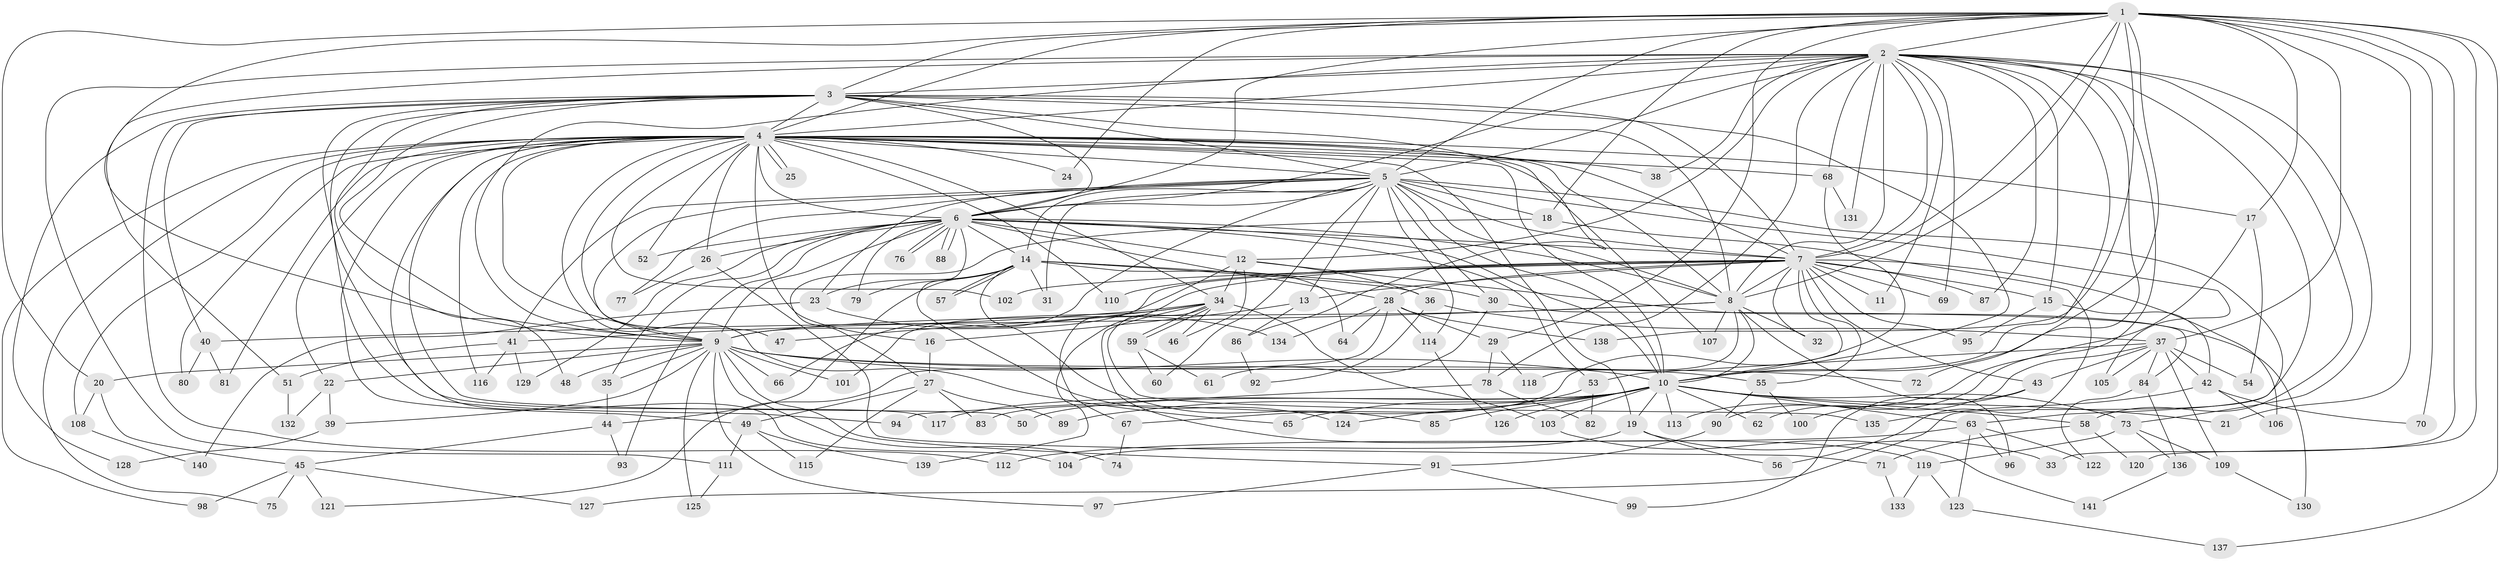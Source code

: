 // Generated by graph-tools (version 1.1) at 2025/14/03/09/25 04:14:05]
// undirected, 141 vertices, 307 edges
graph export_dot {
graph [start="1"]
  node [color=gray90,style=filled];
  1;
  2;
  3;
  4;
  5;
  6;
  7;
  8;
  9;
  10;
  11;
  12;
  13;
  14;
  15;
  16;
  17;
  18;
  19;
  20;
  21;
  22;
  23;
  24;
  25;
  26;
  27;
  28;
  29;
  30;
  31;
  32;
  33;
  34;
  35;
  36;
  37;
  38;
  39;
  40;
  41;
  42;
  43;
  44;
  45;
  46;
  47;
  48;
  49;
  50;
  51;
  52;
  53;
  54;
  55;
  56;
  57;
  58;
  59;
  60;
  61;
  62;
  63;
  64;
  65;
  66;
  67;
  68;
  69;
  70;
  71;
  72;
  73;
  74;
  75;
  76;
  77;
  78;
  79;
  80;
  81;
  82;
  83;
  84;
  85;
  86;
  87;
  88;
  89;
  90;
  91;
  92;
  93;
  94;
  95;
  96;
  97;
  98;
  99;
  100;
  101;
  102;
  103;
  104;
  105;
  106;
  107;
  108;
  109;
  110;
  111;
  112;
  113;
  114;
  115;
  116;
  117;
  118;
  119;
  120;
  121;
  122;
  123;
  124;
  125;
  126;
  127;
  128;
  129;
  130;
  131;
  132;
  133;
  134;
  135;
  136;
  137;
  138;
  139;
  140;
  141;
  1 -- 2;
  1 -- 3;
  1 -- 4;
  1 -- 5;
  1 -- 6;
  1 -- 7;
  1 -- 8;
  1 -- 9;
  1 -- 10;
  1 -- 17;
  1 -- 18;
  1 -- 20;
  1 -- 21;
  1 -- 24;
  1 -- 29;
  1 -- 33;
  1 -- 37;
  1 -- 70;
  1 -- 120;
  1 -- 137;
  1 -- 138;
  2 -- 3;
  2 -- 4;
  2 -- 5;
  2 -- 6;
  2 -- 7;
  2 -- 8;
  2 -- 9;
  2 -- 10;
  2 -- 11;
  2 -- 12;
  2 -- 15;
  2 -- 38;
  2 -- 51;
  2 -- 58;
  2 -- 68;
  2 -- 69;
  2 -- 72;
  2 -- 73;
  2 -- 78;
  2 -- 87;
  2 -- 90;
  2 -- 111;
  2 -- 127;
  2 -- 131;
  3 -- 4;
  3 -- 5;
  3 -- 6;
  3 -- 7;
  3 -- 8;
  3 -- 9;
  3 -- 10;
  3 -- 40;
  3 -- 48;
  3 -- 86;
  3 -- 94;
  3 -- 112;
  3 -- 117;
  3 -- 128;
  4 -- 5;
  4 -- 6;
  4 -- 7;
  4 -- 8;
  4 -- 9;
  4 -- 10;
  4 -- 16;
  4 -- 17;
  4 -- 19;
  4 -- 22;
  4 -- 24;
  4 -- 25;
  4 -- 25;
  4 -- 26;
  4 -- 34;
  4 -- 38;
  4 -- 47;
  4 -- 49;
  4 -- 50;
  4 -- 52;
  4 -- 65;
  4 -- 68;
  4 -- 75;
  4 -- 80;
  4 -- 81;
  4 -- 98;
  4 -- 102;
  4 -- 104;
  4 -- 107;
  4 -- 108;
  4 -- 110;
  4 -- 116;
  5 -- 6;
  5 -- 7;
  5 -- 8;
  5 -- 9;
  5 -- 10;
  5 -- 13;
  5 -- 14;
  5 -- 18;
  5 -- 23;
  5 -- 30;
  5 -- 31;
  5 -- 41;
  5 -- 60;
  5 -- 63;
  5 -- 66;
  5 -- 77;
  5 -- 105;
  5 -- 114;
  6 -- 7;
  6 -- 8;
  6 -- 9;
  6 -- 10;
  6 -- 12;
  6 -- 14;
  6 -- 26;
  6 -- 28;
  6 -- 35;
  6 -- 52;
  6 -- 53;
  6 -- 76;
  6 -- 76;
  6 -- 79;
  6 -- 88;
  6 -- 88;
  6 -- 93;
  6 -- 124;
  6 -- 129;
  7 -- 8;
  7 -- 9;
  7 -- 10;
  7 -- 11;
  7 -- 13;
  7 -- 15;
  7 -- 28;
  7 -- 32;
  7 -- 43;
  7 -- 55;
  7 -- 69;
  7 -- 87;
  7 -- 95;
  7 -- 102;
  7 -- 106;
  7 -- 110;
  7 -- 139;
  8 -- 9;
  8 -- 10;
  8 -- 32;
  8 -- 40;
  8 -- 96;
  8 -- 107;
  8 -- 118;
  9 -- 10;
  9 -- 20;
  9 -- 22;
  9 -- 35;
  9 -- 39;
  9 -- 48;
  9 -- 55;
  9 -- 66;
  9 -- 72;
  9 -- 74;
  9 -- 91;
  9 -- 97;
  9 -- 101;
  9 -- 125;
  10 -- 19;
  10 -- 21;
  10 -- 50;
  10 -- 58;
  10 -- 62;
  10 -- 63;
  10 -- 65;
  10 -- 73;
  10 -- 85;
  10 -- 89;
  10 -- 103;
  10 -- 113;
  10 -- 117;
  10 -- 124;
  10 -- 126;
  12 -- 34;
  12 -- 36;
  12 -- 46;
  12 -- 67;
  12 -- 130;
  13 -- 16;
  13 -- 86;
  14 -- 23;
  14 -- 30;
  14 -- 31;
  14 -- 36;
  14 -- 44;
  14 -- 57;
  14 -- 57;
  14 -- 64;
  14 -- 79;
  14 -- 85;
  15 -- 42;
  15 -- 95;
  16 -- 27;
  17 -- 54;
  17 -- 113;
  18 -- 27;
  18 -- 56;
  19 -- 33;
  19 -- 56;
  19 -- 104;
  20 -- 45;
  20 -- 108;
  22 -- 39;
  22 -- 132;
  23 -- 134;
  23 -- 140;
  26 -- 71;
  26 -- 77;
  27 -- 49;
  27 -- 83;
  27 -- 89;
  27 -- 115;
  28 -- 29;
  28 -- 64;
  28 -- 114;
  28 -- 121;
  28 -- 134;
  28 -- 138;
  29 -- 78;
  29 -- 118;
  30 -- 61;
  30 -- 84;
  34 -- 41;
  34 -- 46;
  34 -- 47;
  34 -- 59;
  34 -- 59;
  34 -- 101;
  34 -- 103;
  34 -- 119;
  34 -- 135;
  35 -- 44;
  36 -- 37;
  36 -- 92;
  37 -- 42;
  37 -- 43;
  37 -- 53;
  37 -- 54;
  37 -- 62;
  37 -- 84;
  37 -- 105;
  37 -- 109;
  39 -- 128;
  40 -- 80;
  40 -- 81;
  41 -- 51;
  41 -- 116;
  41 -- 129;
  42 -- 70;
  42 -- 106;
  42 -- 135;
  43 -- 99;
  43 -- 100;
  44 -- 45;
  44 -- 93;
  45 -- 75;
  45 -- 98;
  45 -- 121;
  45 -- 127;
  49 -- 111;
  49 -- 115;
  49 -- 139;
  51 -- 132;
  53 -- 67;
  53 -- 82;
  55 -- 90;
  55 -- 100;
  58 -- 71;
  58 -- 120;
  59 -- 60;
  59 -- 61;
  63 -- 96;
  63 -- 112;
  63 -- 122;
  63 -- 123;
  67 -- 74;
  68 -- 83;
  68 -- 131;
  71 -- 133;
  73 -- 109;
  73 -- 119;
  73 -- 136;
  78 -- 82;
  78 -- 94;
  84 -- 122;
  84 -- 136;
  86 -- 92;
  90 -- 91;
  91 -- 97;
  91 -- 99;
  103 -- 141;
  108 -- 140;
  109 -- 130;
  111 -- 125;
  114 -- 126;
  119 -- 123;
  119 -- 133;
  123 -- 137;
  136 -- 141;
}
